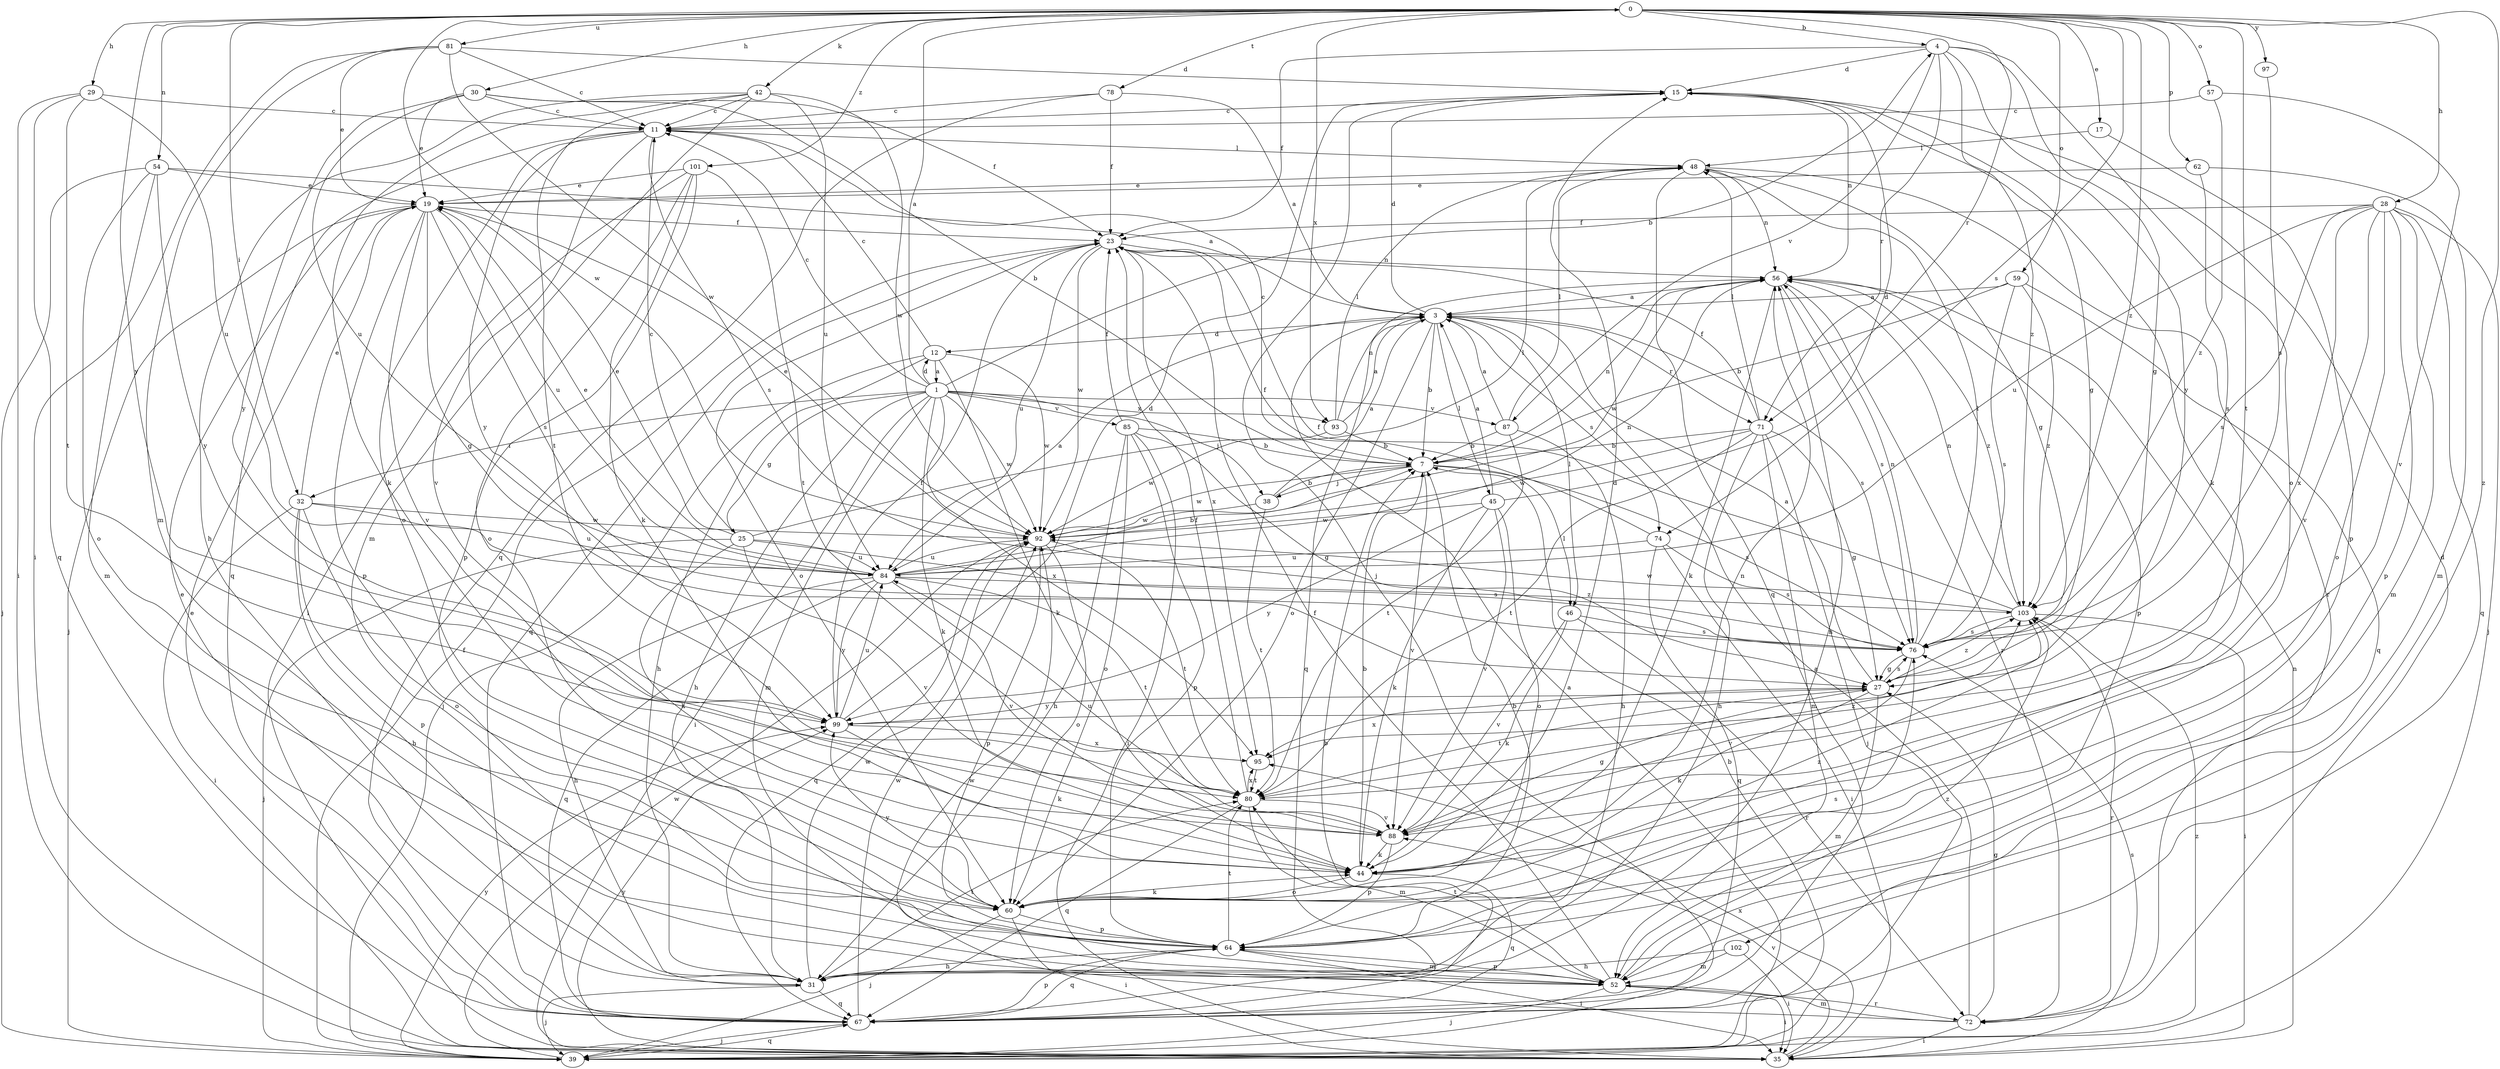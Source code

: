 strict digraph  {
0;
1;
3;
4;
7;
11;
12;
15;
17;
19;
23;
25;
27;
28;
29;
30;
31;
32;
35;
38;
39;
42;
44;
45;
46;
48;
52;
54;
56;
57;
59;
60;
62;
64;
67;
71;
72;
74;
76;
78;
80;
81;
84;
85;
87;
88;
92;
93;
95;
97;
99;
101;
102;
103;
0 -> 4  [label=b];
0 -> 17  [label=e];
0 -> 28  [label=h];
0 -> 29  [label=h];
0 -> 30  [label=h];
0 -> 32  [label=i];
0 -> 42  [label=k];
0 -> 54  [label=n];
0 -> 57  [label=o];
0 -> 59  [label=o];
0 -> 62  [label=p];
0 -> 71  [label=r];
0 -> 74  [label=s];
0 -> 78  [label=t];
0 -> 80  [label=t];
0 -> 81  [label=u];
0 -> 92  [label=w];
0 -> 93  [label=x];
0 -> 97  [label=y];
0 -> 99  [label=y];
0 -> 101  [label=z];
0 -> 102  [label=z];
0 -> 103  [label=z];
1 -> 0  [label=a];
1 -> 4  [label=b];
1 -> 11  [label=c];
1 -> 12  [label=d];
1 -> 25  [label=g];
1 -> 31  [label=h];
1 -> 32  [label=i];
1 -> 35  [label=i];
1 -> 38  [label=j];
1 -> 44  [label=k];
1 -> 52  [label=m];
1 -> 85  [label=v];
1 -> 87  [label=v];
1 -> 92  [label=w];
1 -> 93  [label=x];
1 -> 95  [label=x];
3 -> 7  [label=b];
3 -> 12  [label=d];
3 -> 15  [label=d];
3 -> 45  [label=l];
3 -> 46  [label=l];
3 -> 60  [label=o];
3 -> 67  [label=q];
3 -> 71  [label=r];
3 -> 74  [label=s];
3 -> 76  [label=s];
4 -> 15  [label=d];
4 -> 23  [label=f];
4 -> 27  [label=g];
4 -> 60  [label=o];
4 -> 71  [label=r];
4 -> 87  [label=v];
4 -> 99  [label=y];
4 -> 103  [label=z];
7 -> 11  [label=c];
7 -> 38  [label=j];
7 -> 46  [label=l];
7 -> 56  [label=n];
7 -> 76  [label=s];
7 -> 88  [label=v];
7 -> 92  [label=w];
11 -> 48  [label=l];
11 -> 60  [label=o];
11 -> 67  [label=q];
11 -> 76  [label=s];
11 -> 88  [label=v];
11 -> 99  [label=y];
12 -> 1  [label=a];
12 -> 11  [label=c];
12 -> 31  [label=h];
12 -> 39  [label=j];
12 -> 44  [label=k];
12 -> 92  [label=w];
15 -> 11  [label=c];
15 -> 27  [label=g];
15 -> 39  [label=j];
15 -> 44  [label=k];
15 -> 56  [label=n];
17 -> 48  [label=l];
17 -> 64  [label=p];
19 -> 23  [label=f];
19 -> 27  [label=g];
19 -> 39  [label=j];
19 -> 64  [label=p];
19 -> 76  [label=s];
19 -> 84  [label=u];
19 -> 88  [label=v];
23 -> 56  [label=n];
23 -> 60  [label=o];
23 -> 67  [label=q];
23 -> 84  [label=u];
23 -> 92  [label=w];
23 -> 95  [label=x];
25 -> 11  [label=c];
25 -> 19  [label=e];
25 -> 39  [label=j];
25 -> 44  [label=k];
25 -> 48  [label=l];
25 -> 76  [label=s];
25 -> 84  [label=u];
25 -> 88  [label=v];
27 -> 3  [label=a];
27 -> 44  [label=k];
27 -> 52  [label=m];
27 -> 76  [label=s];
27 -> 80  [label=t];
27 -> 95  [label=x];
27 -> 99  [label=y];
27 -> 103  [label=z];
28 -> 23  [label=f];
28 -> 39  [label=j];
28 -> 52  [label=m];
28 -> 60  [label=o];
28 -> 64  [label=p];
28 -> 67  [label=q];
28 -> 76  [label=s];
28 -> 84  [label=u];
28 -> 88  [label=v];
28 -> 95  [label=x];
29 -> 11  [label=c];
29 -> 35  [label=i];
29 -> 67  [label=q];
29 -> 80  [label=t];
29 -> 84  [label=u];
30 -> 7  [label=b];
30 -> 11  [label=c];
30 -> 19  [label=e];
30 -> 23  [label=f];
30 -> 84  [label=u];
30 -> 99  [label=y];
31 -> 19  [label=e];
31 -> 39  [label=j];
31 -> 56  [label=n];
31 -> 67  [label=q];
31 -> 80  [label=t];
31 -> 92  [label=w];
32 -> 19  [label=e];
32 -> 31  [label=h];
32 -> 35  [label=i];
32 -> 60  [label=o];
32 -> 64  [label=p];
32 -> 84  [label=u];
32 -> 92  [label=w];
35 -> 56  [label=n];
35 -> 76  [label=s];
35 -> 88  [label=v];
35 -> 95  [label=x];
35 -> 99  [label=y];
38 -> 3  [label=a];
38 -> 7  [label=b];
38 -> 80  [label=t];
38 -> 92  [label=w];
39 -> 3  [label=a];
39 -> 7  [label=b];
39 -> 23  [label=f];
39 -> 67  [label=q];
39 -> 92  [label=w];
39 -> 99  [label=y];
39 -> 103  [label=z];
42 -> 11  [label=c];
42 -> 31  [label=h];
42 -> 44  [label=k];
42 -> 52  [label=m];
42 -> 80  [label=t];
42 -> 84  [label=u];
42 -> 92  [label=w];
44 -> 7  [label=b];
44 -> 15  [label=d];
44 -> 56  [label=n];
44 -> 60  [label=o];
44 -> 67  [label=q];
45 -> 3  [label=a];
45 -> 15  [label=d];
45 -> 44  [label=k];
45 -> 60  [label=o];
45 -> 88  [label=v];
45 -> 92  [label=w];
45 -> 99  [label=y];
46 -> 44  [label=k];
46 -> 72  [label=r];
46 -> 76  [label=s];
46 -> 88  [label=v];
48 -> 19  [label=e];
48 -> 27  [label=g];
48 -> 56  [label=n];
48 -> 67  [label=q];
48 -> 72  [label=r];
52 -> 23  [label=f];
52 -> 35  [label=i];
52 -> 39  [label=j];
52 -> 64  [label=p];
52 -> 72  [label=r];
52 -> 80  [label=t];
52 -> 103  [label=z];
54 -> 3  [label=a];
54 -> 19  [label=e];
54 -> 39  [label=j];
54 -> 52  [label=m];
54 -> 60  [label=o];
54 -> 99  [label=y];
56 -> 3  [label=a];
56 -> 44  [label=k];
56 -> 64  [label=p];
56 -> 72  [label=r];
56 -> 76  [label=s];
56 -> 92  [label=w];
56 -> 103  [label=z];
57 -> 11  [label=c];
57 -> 88  [label=v];
57 -> 103  [label=z];
59 -> 3  [label=a];
59 -> 7  [label=b];
59 -> 67  [label=q];
59 -> 76  [label=s];
59 -> 103  [label=z];
60 -> 35  [label=i];
60 -> 39  [label=j];
60 -> 44  [label=k];
60 -> 64  [label=p];
60 -> 99  [label=y];
60 -> 103  [label=z];
62 -> 19  [label=e];
62 -> 52  [label=m];
62 -> 76  [label=s];
64 -> 7  [label=b];
64 -> 31  [label=h];
64 -> 35  [label=i];
64 -> 52  [label=m];
64 -> 67  [label=q];
64 -> 76  [label=s];
64 -> 80  [label=t];
67 -> 7  [label=b];
67 -> 19  [label=e];
67 -> 39  [label=j];
67 -> 64  [label=p];
67 -> 92  [label=w];
71 -> 7  [label=b];
71 -> 23  [label=f];
71 -> 27  [label=g];
71 -> 31  [label=h];
71 -> 39  [label=j];
71 -> 48  [label=l];
71 -> 52  [label=m];
71 -> 80  [label=t];
71 -> 92  [label=w];
72 -> 3  [label=a];
72 -> 15  [label=d];
72 -> 27  [label=g];
72 -> 35  [label=i];
72 -> 52  [label=m];
72 -> 92  [label=w];
74 -> 23  [label=f];
74 -> 35  [label=i];
74 -> 67  [label=q];
74 -> 76  [label=s];
74 -> 84  [label=u];
76 -> 27  [label=g];
76 -> 48  [label=l];
76 -> 56  [label=n];
76 -> 88  [label=v];
78 -> 3  [label=a];
78 -> 11  [label=c];
78 -> 23  [label=f];
78 -> 67  [label=q];
80 -> 23  [label=f];
80 -> 52  [label=m];
80 -> 67  [label=q];
80 -> 88  [label=v];
80 -> 95  [label=x];
80 -> 103  [label=z];
81 -> 11  [label=c];
81 -> 15  [label=d];
81 -> 19  [label=e];
81 -> 35  [label=i];
81 -> 52  [label=m];
81 -> 92  [label=w];
84 -> 3  [label=a];
84 -> 7  [label=b];
84 -> 19  [label=e];
84 -> 31  [label=h];
84 -> 56  [label=n];
84 -> 67  [label=q];
84 -> 80  [label=t];
84 -> 88  [label=v];
84 -> 99  [label=y];
84 -> 103  [label=z];
85 -> 7  [label=b];
85 -> 23  [label=f];
85 -> 27  [label=g];
85 -> 31  [label=h];
85 -> 35  [label=i];
85 -> 60  [label=o];
85 -> 64  [label=p];
87 -> 3  [label=a];
87 -> 7  [label=b];
87 -> 31  [label=h];
87 -> 48  [label=l];
87 -> 80  [label=t];
88 -> 27  [label=g];
88 -> 44  [label=k];
88 -> 64  [label=p];
88 -> 84  [label=u];
92 -> 19  [label=e];
92 -> 60  [label=o];
92 -> 64  [label=p];
92 -> 67  [label=q];
92 -> 80  [label=t];
92 -> 84  [label=u];
93 -> 3  [label=a];
93 -> 7  [label=b];
93 -> 48  [label=l];
93 -> 56  [label=n];
93 -> 92  [label=w];
95 -> 80  [label=t];
97 -> 76  [label=s];
99 -> 15  [label=d];
99 -> 23  [label=f];
99 -> 44  [label=k];
99 -> 84  [label=u];
99 -> 95  [label=x];
101 -> 19  [label=e];
101 -> 35  [label=i];
101 -> 44  [label=k];
101 -> 60  [label=o];
101 -> 64  [label=p];
101 -> 80  [label=t];
102 -> 31  [label=h];
102 -> 35  [label=i];
102 -> 52  [label=m];
103 -> 23  [label=f];
103 -> 35  [label=i];
103 -> 56  [label=n];
103 -> 72  [label=r];
103 -> 76  [label=s];
103 -> 92  [label=w];
}
